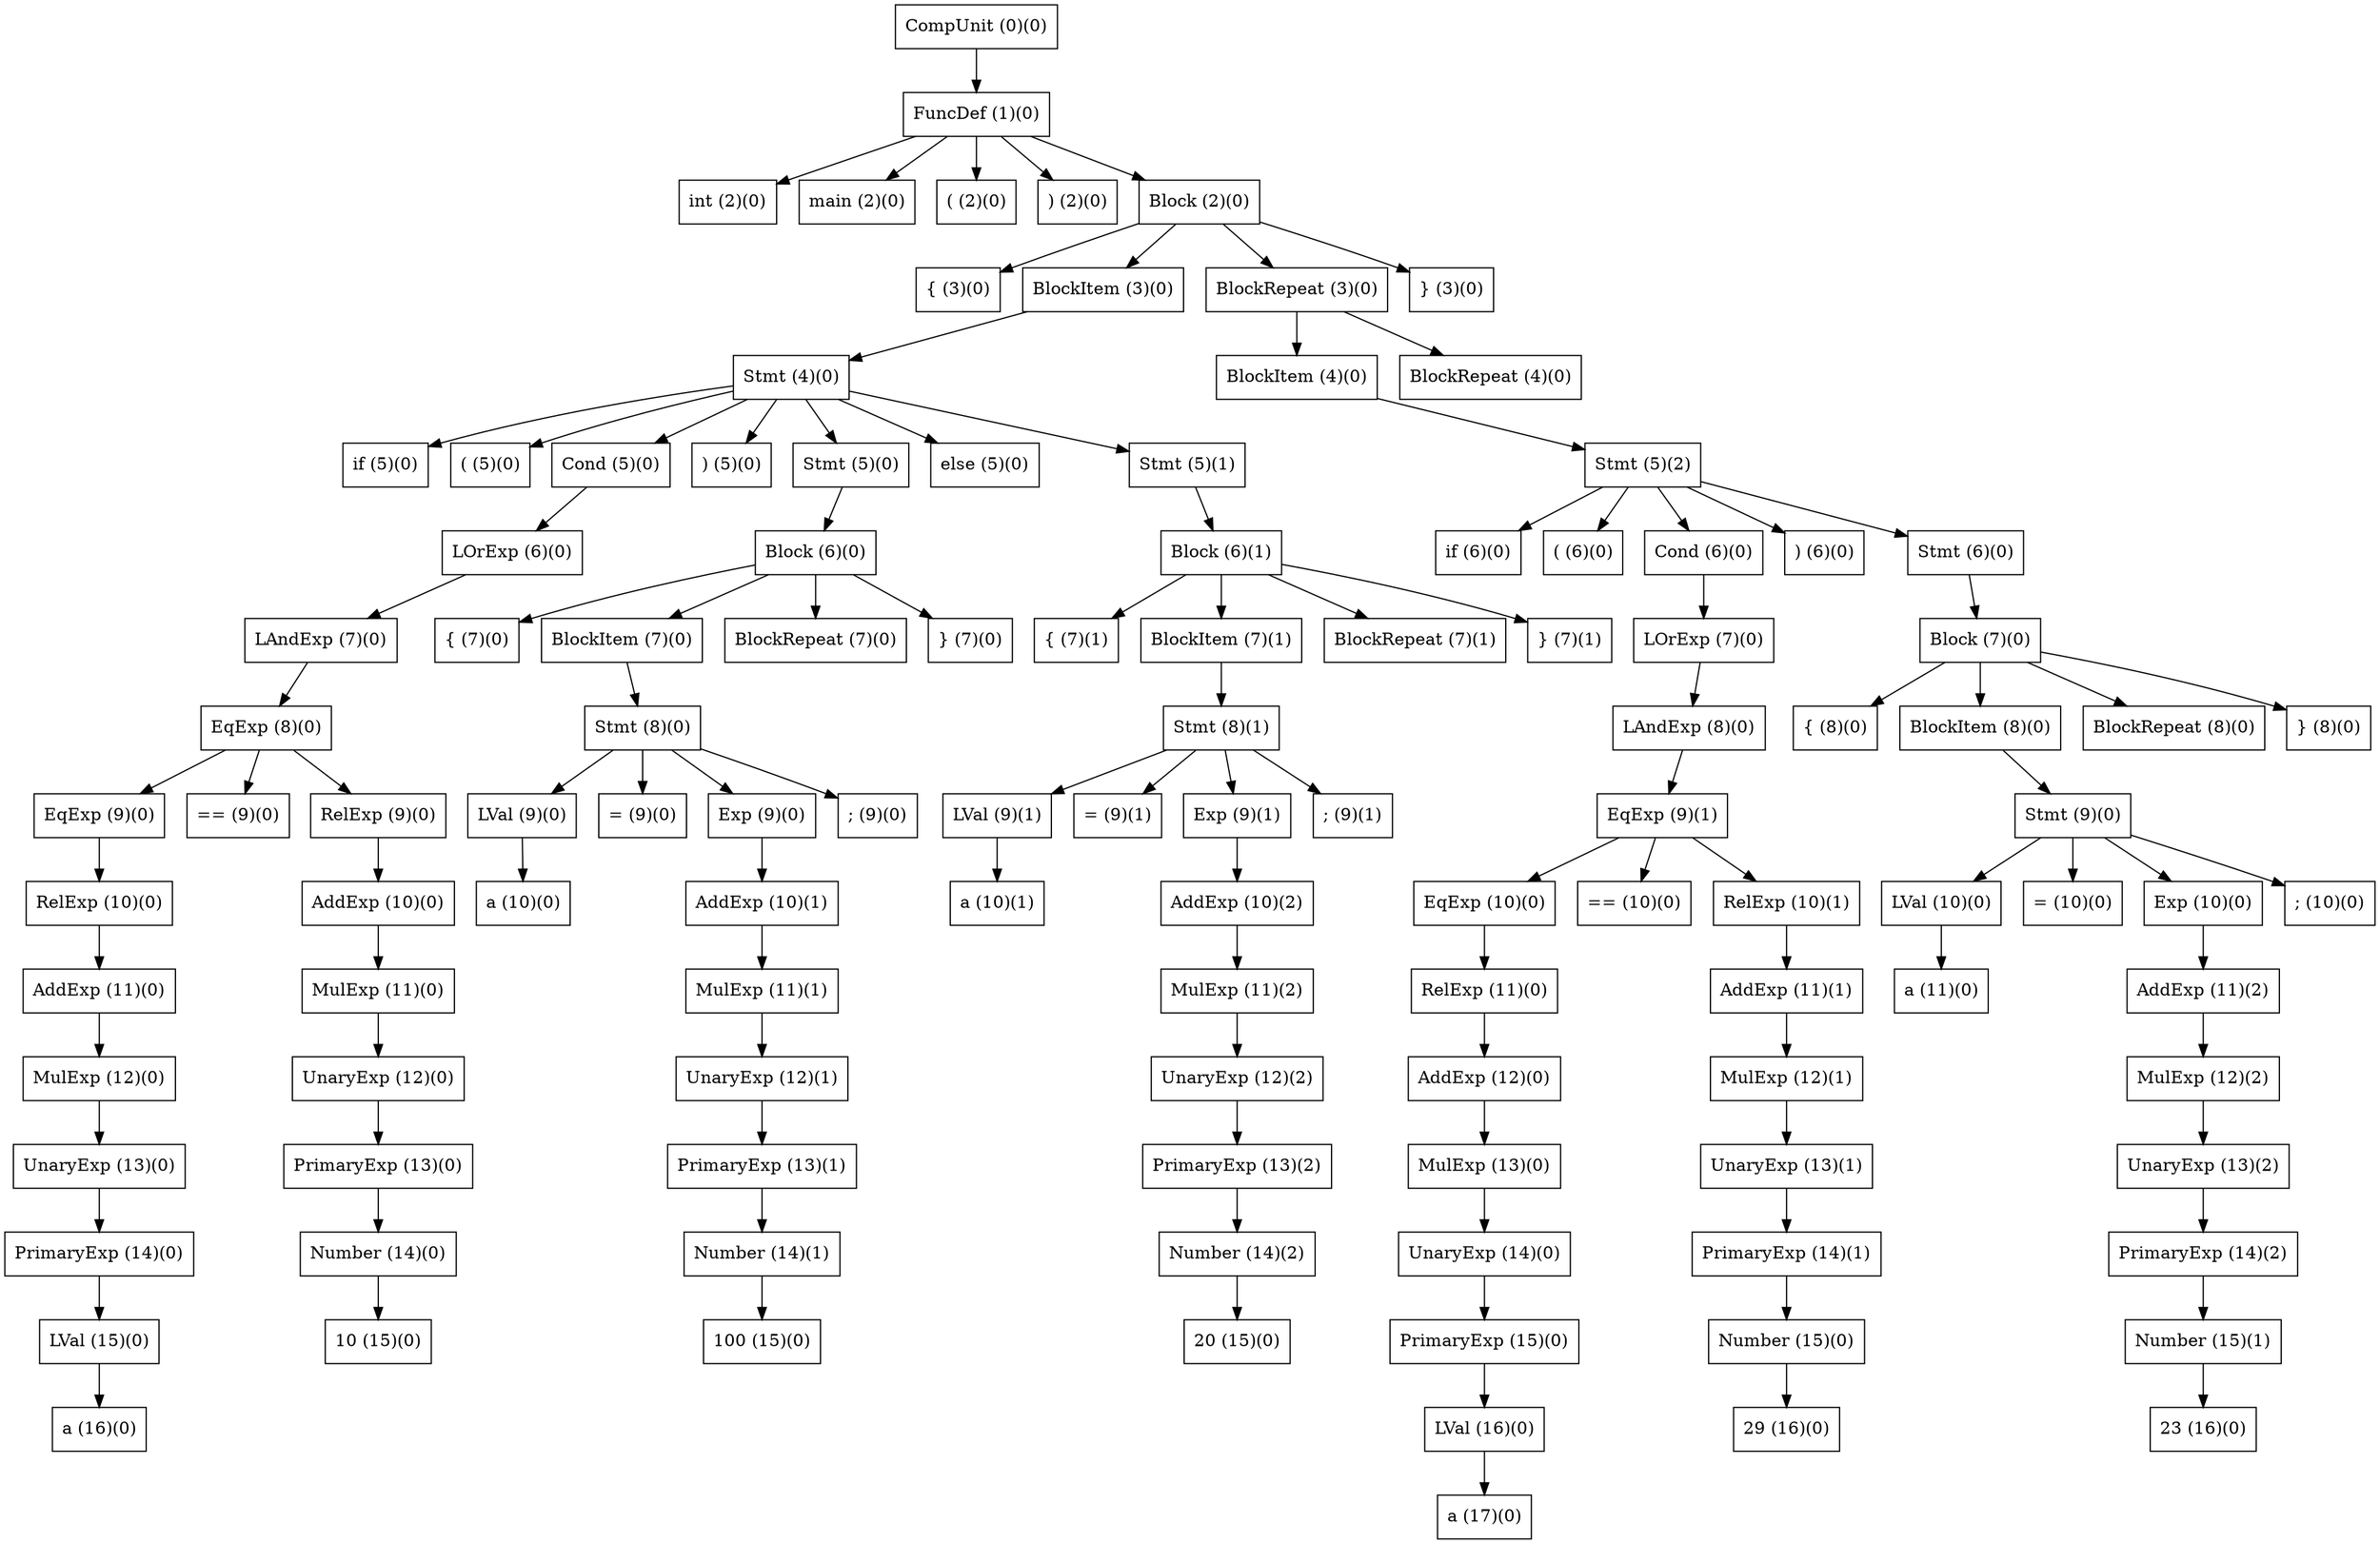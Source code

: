 digraph tree {
	fontname = "Consolas"
	fontsize = 24
	node[shape = "box"]

	"CompUnit (0)(0)" -> "FuncDef (1)(0)";
	"FuncDef (1)(0)" -> "int (2)(0)";
	"FuncDef (1)(0)" -> "main (2)(0)";
	"FuncDef (1)(0)" -> "( (2)(0)";
	"FuncDef (1)(0)" -> ") (2)(0)";
	"FuncDef (1)(0)" -> "Block (2)(0)";
	"Block (2)(0)" -> "{ (3)(0)";
	"Block (2)(0)" -> "BlockItem (3)(0)";
	"Block (2)(0)" -> "BlockRepeat (3)(0)";
	"Block (2)(0)" -> "} (3)(0)";
	"BlockItem (3)(0)" -> "Stmt (4)(0)";
	"BlockRepeat (3)(0)" -> "BlockItem (4)(0)";
	"BlockRepeat (3)(0)" -> "BlockRepeat (4)(0)";
	"Stmt (4)(0)" -> "if (5)(0)";
	"Stmt (4)(0)" -> "( (5)(0)";
	"Stmt (4)(0)" -> "Cond (5)(0)";
	"Stmt (4)(0)" -> ") (5)(0)";
	"Stmt (4)(0)" -> "Stmt (5)(0)";
	"Stmt (4)(0)" -> "else (5)(0)";
	"Stmt (4)(0)" -> "Stmt (5)(1)";
	"BlockItem (4)(0)" -> "Stmt (5)(2)";
	"Cond (5)(0)" -> "LOrExp (6)(0)";
	"Stmt (5)(0)" -> "Block (6)(0)";
	"Stmt (5)(1)" -> "Block (6)(1)";
	"Stmt (5)(2)" -> "if (6)(0)";
	"Stmt (5)(2)" -> "( (6)(0)";
	"Stmt (5)(2)" -> "Cond (6)(0)";
	"Stmt (5)(2)" -> ") (6)(0)";
	"Stmt (5)(2)" -> "Stmt (6)(0)";
	"LOrExp (6)(0)" -> "LAndExp (7)(0)";
	"Block (6)(0)" -> "{ (7)(0)";
	"Block (6)(0)" -> "BlockItem (7)(0)";
	"Block (6)(0)" -> "BlockRepeat (7)(0)";
	"Block (6)(0)" -> "} (7)(0)";
	"Block (6)(1)" -> "{ (7)(1)";
	"Block (6)(1)" -> "BlockItem (7)(1)";
	"Block (6)(1)" -> "BlockRepeat (7)(1)";
	"Block (6)(1)" -> "} (7)(1)";
	"Cond (6)(0)" -> "LOrExp (7)(0)";
	"Stmt (6)(0)" -> "Block (7)(0)";
	"LAndExp (7)(0)" -> "EqExp (8)(0)";
	"BlockItem (7)(0)" -> "Stmt (8)(0)";
	"BlockItem (7)(1)" -> "Stmt (8)(1)";
	"LOrExp (7)(0)" -> "LAndExp (8)(0)";
	"Block (7)(0)" -> "{ (8)(0)";
	"Block (7)(0)" -> "BlockItem (8)(0)";
	"Block (7)(0)" -> "BlockRepeat (8)(0)";
	"Block (7)(0)" -> "} (8)(0)";
	"EqExp (8)(0)" -> "EqExp (9)(0)";
	"EqExp (8)(0)" -> "== (9)(0)";
	"EqExp (8)(0)" -> "RelExp (9)(0)";
	"Stmt (8)(0)" -> "LVal (9)(0)";
	"Stmt (8)(0)" -> "= (9)(0)";
	"Stmt (8)(0)" -> "Exp (9)(0)";
	"Stmt (8)(0)" -> "; (9)(0)";
	"Stmt (8)(1)" -> "LVal (9)(1)";
	"Stmt (8)(1)" -> "= (9)(1)";
	"Stmt (8)(1)" -> "Exp (9)(1)";
	"Stmt (8)(1)" -> "; (9)(1)";
	"LAndExp (8)(0)" -> "EqExp (9)(1)";
	"BlockItem (8)(0)" -> "Stmt (9)(0)";
	"EqExp (9)(0)" -> "RelExp (10)(0)";
	"RelExp (9)(0)" -> "AddExp (10)(0)";
	"LVal (9)(0)" -> "a (10)(0)";
	"Exp (9)(0)" -> "AddExp (10)(1)";
	"LVal (9)(1)" -> "a (10)(1)";
	"Exp (9)(1)" -> "AddExp (10)(2)";
	"EqExp (9)(1)" -> "EqExp (10)(0)";
	"EqExp (9)(1)" -> "== (10)(0)";
	"EqExp (9)(1)" -> "RelExp (10)(1)";
	"Stmt (9)(0)" -> "LVal (10)(0)";
	"Stmt (9)(0)" -> "= (10)(0)";
	"Stmt (9)(0)" -> "Exp (10)(0)";
	"Stmt (9)(0)" -> "; (10)(0)";
	"RelExp (10)(0)" -> "AddExp (11)(0)";
	"AddExp (10)(0)" -> "MulExp (11)(0)";
	"AddExp (10)(1)" -> "MulExp (11)(1)";
	"AddExp (10)(2)" -> "MulExp (11)(2)";
	"EqExp (10)(0)" -> "RelExp (11)(0)";
	"RelExp (10)(1)" -> "AddExp (11)(1)";
	"LVal (10)(0)" -> "a (11)(0)";
	"Exp (10)(0)" -> "AddExp (11)(2)";
	"AddExp (11)(0)" -> "MulExp (12)(0)";
	"MulExp (11)(0)" -> "UnaryExp (12)(0)";
	"MulExp (11)(1)" -> "UnaryExp (12)(1)";
	"MulExp (11)(2)" -> "UnaryExp (12)(2)";
	"RelExp (11)(0)" -> "AddExp (12)(0)";
	"AddExp (11)(1)" -> "MulExp (12)(1)";
	"AddExp (11)(2)" -> "MulExp (12)(2)";
	"MulExp (12)(0)" -> "UnaryExp (13)(0)";
	"UnaryExp (12)(0)" -> "PrimaryExp (13)(0)";
	"UnaryExp (12)(1)" -> "PrimaryExp (13)(1)";
	"UnaryExp (12)(2)" -> "PrimaryExp (13)(2)";
	"AddExp (12)(0)" -> "MulExp (13)(0)";
	"MulExp (12)(1)" -> "UnaryExp (13)(1)";
	"MulExp (12)(2)" -> "UnaryExp (13)(2)";
	"UnaryExp (13)(0)" -> "PrimaryExp (14)(0)";
	"PrimaryExp (13)(0)" -> "Number (14)(0)";
	"PrimaryExp (13)(1)" -> "Number (14)(1)";
	"PrimaryExp (13)(2)" -> "Number (14)(2)";
	"MulExp (13)(0)" -> "UnaryExp (14)(0)";
	"UnaryExp (13)(1)" -> "PrimaryExp (14)(1)";
	"UnaryExp (13)(2)" -> "PrimaryExp (14)(2)";
	"PrimaryExp (14)(0)" -> "LVal (15)(0)";
	"Number (14)(0)" -> "10 (15)(0)";
	"Number (14)(1)" -> "100 (15)(0)";
	"Number (14)(2)" -> "20 (15)(0)";
	"UnaryExp (14)(0)" -> "PrimaryExp (15)(0)";
	"PrimaryExp (14)(1)" -> "Number (15)(0)";
	"PrimaryExp (14)(2)" -> "Number (15)(1)";
	"LVal (15)(0)" -> "a (16)(0)";
	"PrimaryExp (15)(0)" -> "LVal (16)(0)";
	"Number (15)(0)" -> "29 (16)(0)";
	"Number (15)(1)" -> "23 (16)(0)";
	"LVal (16)(0)" -> "a (17)(0)";
}